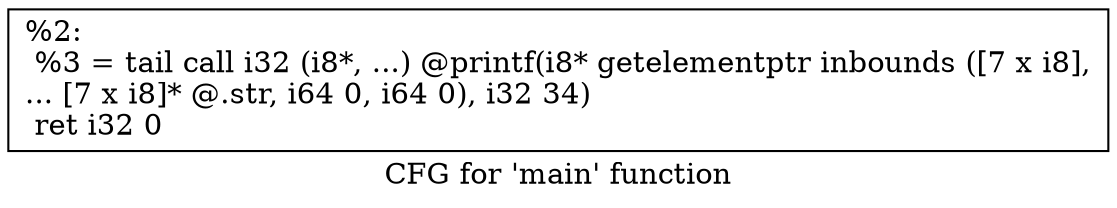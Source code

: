 digraph "CFG for 'main' function" {
	label="CFG for 'main' function";

	Node0x560449138be0 [shape=record,label="{%2:\l  %3 = tail call i32 (i8*, ...) @printf(i8* getelementptr inbounds ([7 x i8],\l... [7 x i8]* @.str, i64 0, i64 0), i32 34)\l  ret i32 0\l}"];
}
